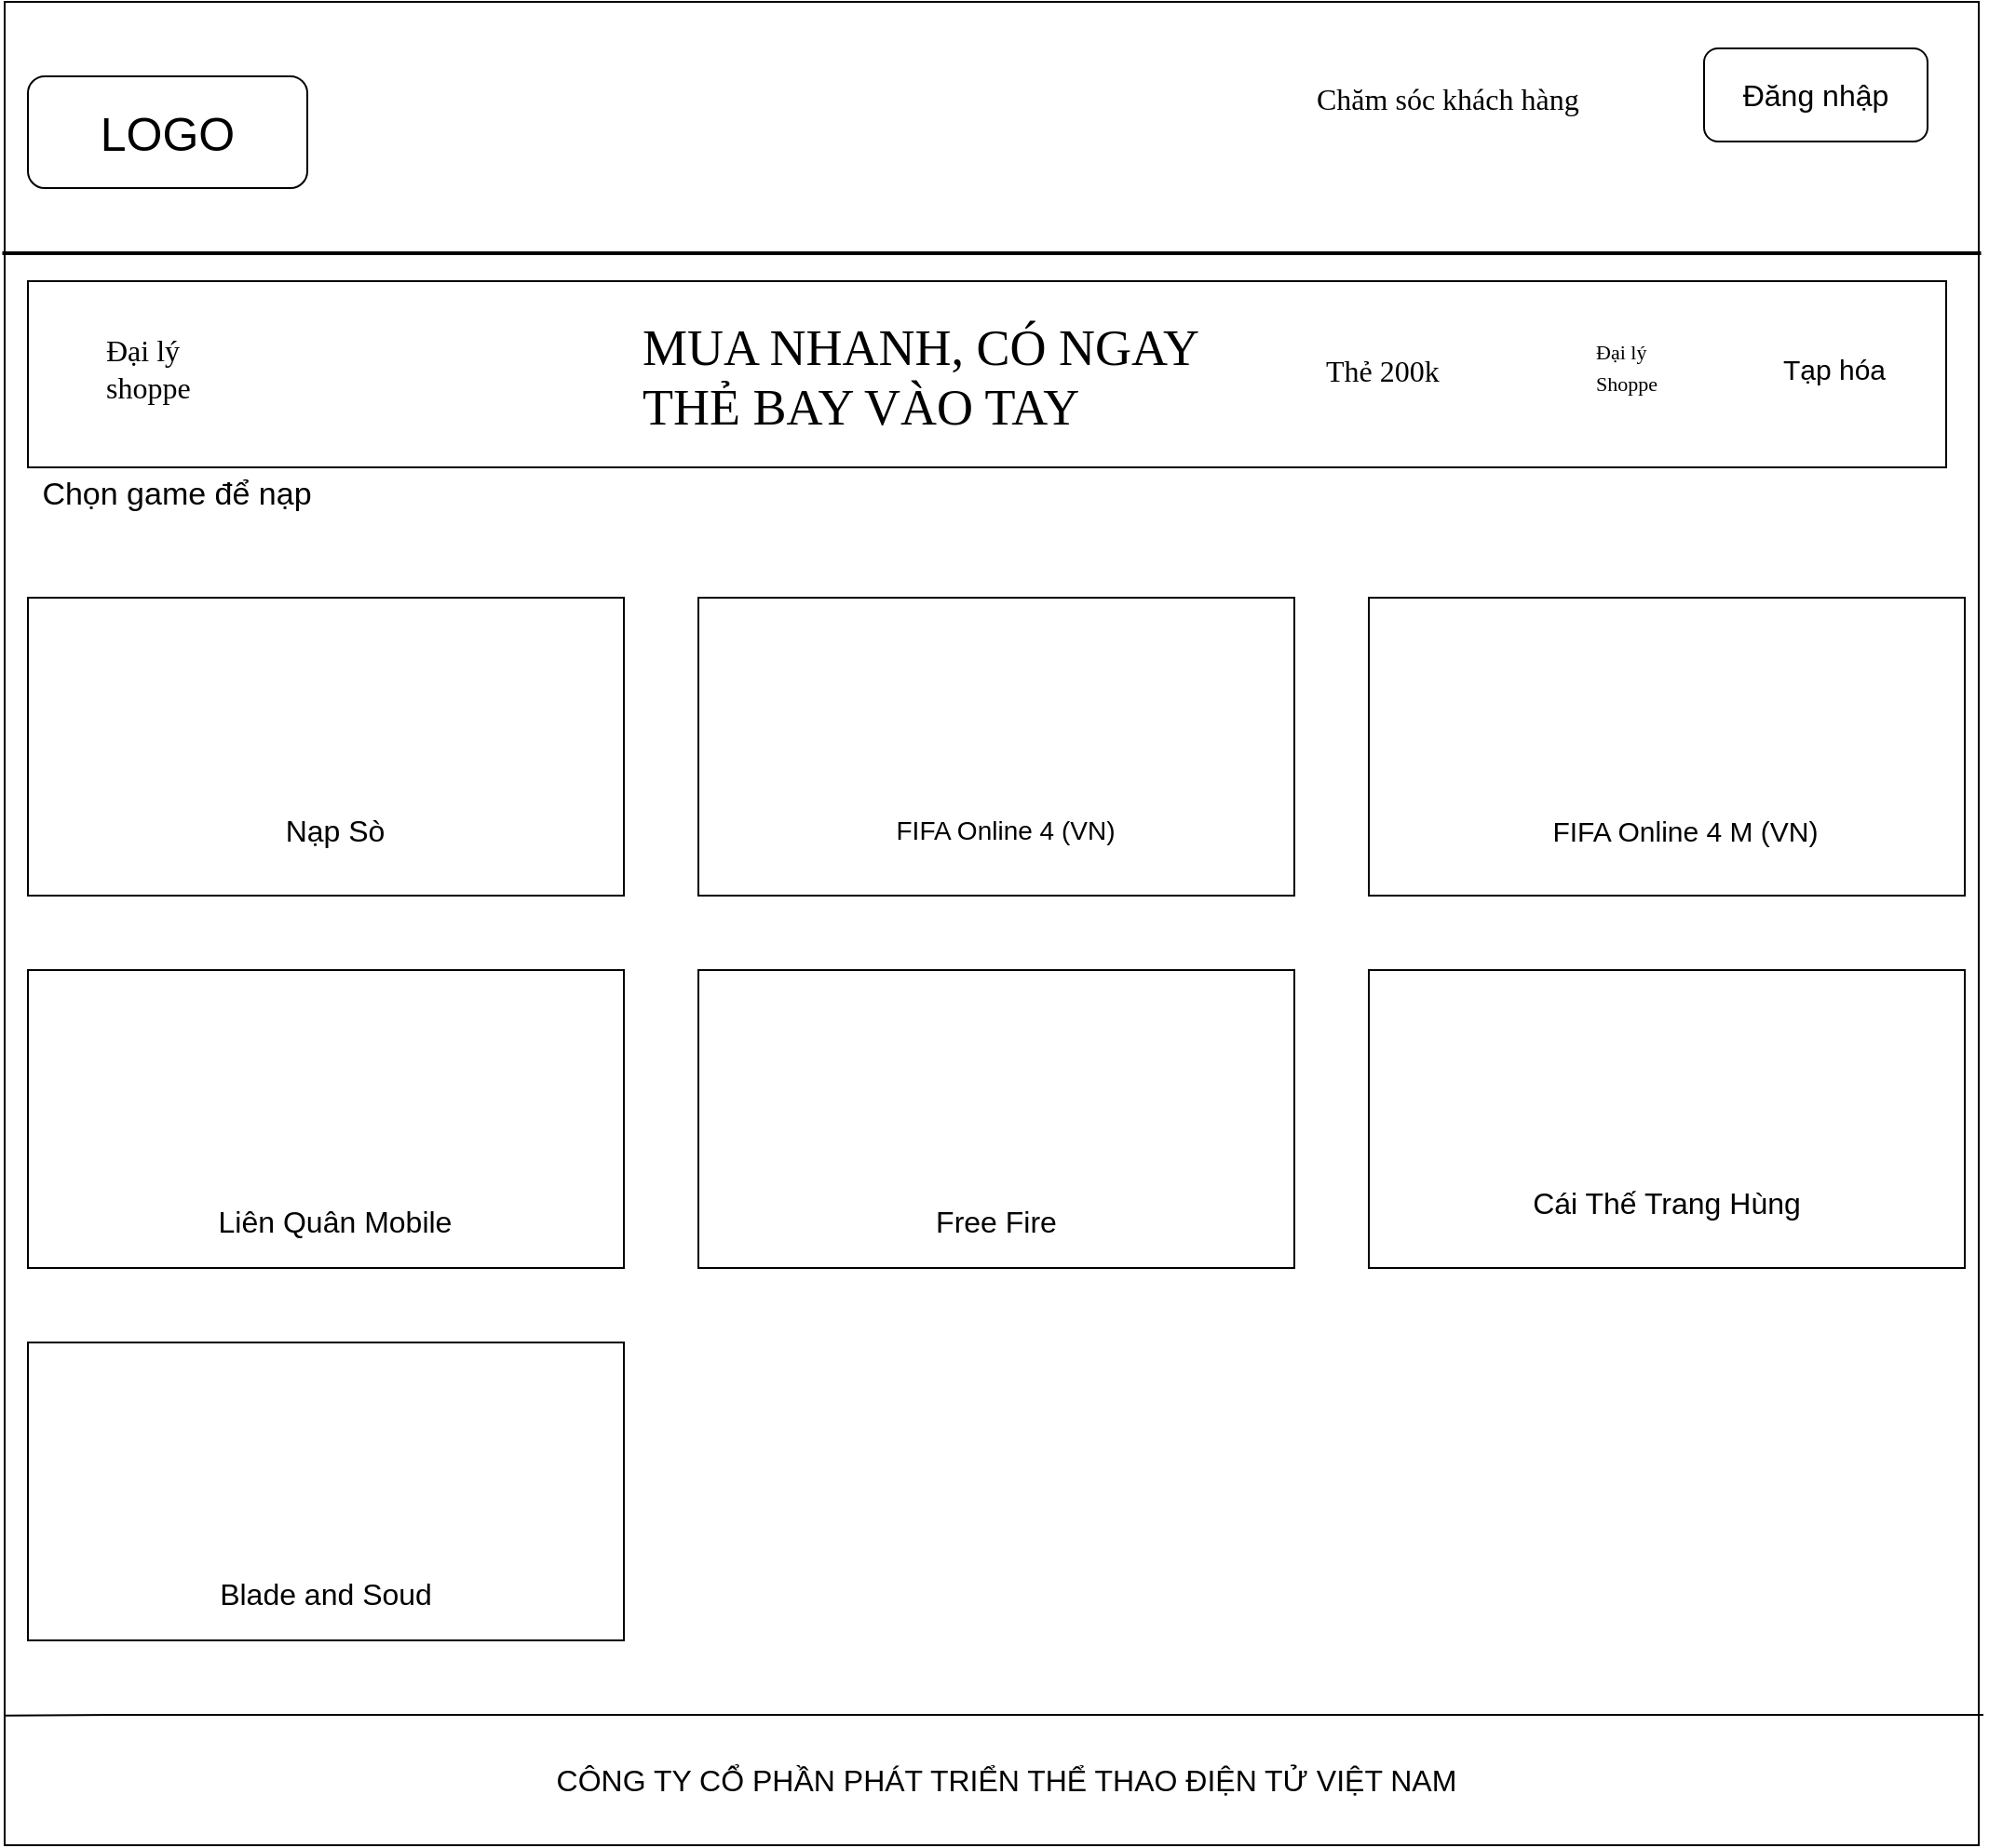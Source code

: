 <mxfile version="21.0.6" type="device"><diagram name="Page-1" id="03018318-947c-dd8e-b7a3-06fadd420f32"><mxGraphModel dx="794" dy="441" grid="1" gridSize="10" guides="1" tooltips="1" connect="1" arrows="1" fold="1" page="1" pageScale="1" pageWidth="1100" pageHeight="850" background="#ffffff" math="0" shadow="0"><root><mxCell id="0"/><mxCell id="1" parent="0"/><mxCell id="7_z0jnDlSbsmqW4laCq1-8" value="" style="rounded=0;whiteSpace=wrap;html=1;" parent="1" vertex="1"><mxGeometry x="520" y="235" width="120" height="60" as="geometry"/></mxCell><mxCell id="7_z0jnDlSbsmqW4laCq1-7" value="" style="rounded=0;whiteSpace=wrap;html=1;" parent="1" vertex="1"><mxGeometry x="250" y="230" width="200" height="60" as="geometry"/></mxCell><mxCell id="7_z0jnDlSbsmqW4laCq1-6" value="" style="rounded=0;whiteSpace=wrap;html=1;" parent="1" vertex="1"><mxGeometry x="260" y="180" width="100" height="78" as="geometry"/></mxCell><mxCell id="7_z0jnDlSbsmqW4laCq1-5" value="" style="rounded=0;whiteSpace=wrap;html=1;" parent="1" vertex="1"><mxGeometry x="470" y="230" width="120" height="60" as="geometry"/></mxCell><mxCell id="7_z0jnDlSbsmqW4laCq1-4" value="" style="rounded=0;whiteSpace=wrap;html=1;" parent="1" vertex="1"><mxGeometry x="27.5" width="1060" height="990" as="geometry"/></mxCell><mxCell id="677b7b8949515195-4" value="&lt;font style=&quot;font-size: 16px;&quot;&gt;Chăm sóc khách hàng&lt;/font&gt;" style="text;html=1;points=[];align=left;verticalAlign=top;spacingTop=-4;fontSize=14;fontFamily=Verdana" parent="1" vertex="1"><mxGeometry x="730" y="40" width="190" height="40" as="geometry"/></mxCell><mxCell id="677b7b8949515195-5" value="&lt;font style=&quot;font-size: 16px;&quot;&gt;Đăng nhập&lt;/font&gt;" style="text;html=1;points=[];align=left;verticalAlign=top;spacingTop=-4;fontSize=14;fontFamily=Verdana" parent="1" vertex="1"><mxGeometry x="950" y="40" width="100" height="20" as="geometry"/></mxCell><mxCell id="fryOH_70StkKlUrVEN_K-2" value="&lt;font style=&quot;font-size: 16px;&quot;&gt;Đăng nhập&lt;/font&gt;" style="rounded=1;whiteSpace=wrap;html=1;" parent="1" vertex="1"><mxGeometry x="940" y="25" width="120" height="50" as="geometry"/></mxCell><mxCell id="fryOH_70StkKlUrVEN_K-5" value="&lt;font style=&quot;font-size: 17px;&quot;&gt;Chọn game để nạp&lt;/font&gt;" style="text;strokeColor=none;align=center;fillColor=none;html=1;verticalAlign=middle;whiteSpace=wrap;rounded=0;" parent="1" vertex="1"><mxGeometry x="30" y="250" width="180" height="30" as="geometry"/></mxCell><mxCell id="fryOH_70StkKlUrVEN_K-6" value="&lt;table&gt;&lt;tbody&gt;&lt;tr&gt;&lt;td&gt;&lt;br&gt;&lt;/td&gt;&lt;td&gt;&lt;br&gt;&lt;/td&gt;&lt;td&gt;&lt;br&gt;&lt;/td&gt;&lt;/tr&gt;&lt;tr&gt;&lt;td&gt;&lt;br&gt;&lt;/td&gt;&lt;td&gt;&lt;br&gt;&lt;/td&gt;&lt;td&gt;&lt;br&gt;&lt;/td&gt;&lt;/tr&gt;&lt;tr&gt;&lt;td&gt;&lt;br&gt;&lt;/td&gt;&lt;td&gt;&lt;br&gt;&lt;/td&gt;&lt;td&gt;&lt;br&gt;&lt;/td&gt;&lt;/tr&gt;&lt;/tbody&gt;&lt;/table&gt;" style="text;strokeColor=none;align=center;fillColor=none;html=1;verticalAlign=middle;whiteSpace=wrap;rounded=0;" parent="1" vertex="1"><mxGeometry x="420" y="310" width="60" height="30" as="geometry"/></mxCell><mxCell id="fryOH_70StkKlUrVEN_K-7" value="" style="rounded=0;whiteSpace=wrap;html=1;" parent="1" vertex="1"><mxGeometry x="40" y="320" width="320" height="160" as="geometry"/></mxCell><mxCell id="fryOH_70StkKlUrVEN_K-8" value="" style="rounded=0;whiteSpace=wrap;html=1;" parent="1" vertex="1"><mxGeometry x="400" y="320" width="320" height="160" as="geometry"/></mxCell><mxCell id="fryOH_70StkKlUrVEN_K-9" value="" style="rounded=0;whiteSpace=wrap;html=1;" parent="1" vertex="1"><mxGeometry x="760" y="320" width="320" height="160" as="geometry"/></mxCell><mxCell id="fryOH_70StkKlUrVEN_K-10" value="" style="rounded=0;whiteSpace=wrap;html=1;" parent="1" vertex="1"><mxGeometry x="40" y="520" width="320" height="160" as="geometry"/></mxCell><mxCell id="fryOH_70StkKlUrVEN_K-11" value="" style="rounded=0;whiteSpace=wrap;html=1;" parent="1" vertex="1"><mxGeometry x="400" y="520" width="320" height="160" as="geometry"/></mxCell><mxCell id="fryOH_70StkKlUrVEN_K-12" value="" style="rounded=0;whiteSpace=wrap;html=1;" parent="1" vertex="1"><mxGeometry x="760" y="520" width="320" height="160" as="geometry"/></mxCell><mxCell id="fryOH_70StkKlUrVEN_K-13" value="" style="rounded=0;whiteSpace=wrap;html=1;" parent="1" vertex="1"><mxGeometry x="40" y="720" width="320" height="160" as="geometry"/></mxCell><mxCell id="fryOH_70StkKlUrVEN_K-14" value="&lt;font style=&quot;font-size: 16px;&quot;&gt;Nạp Sò&lt;/font&gt;" style="text;strokeColor=none;align=center;fillColor=none;html=1;verticalAlign=middle;whiteSpace=wrap;rounded=0;" parent="1" vertex="1"><mxGeometry x="170" y="430" width="70" height="30" as="geometry"/></mxCell><mxCell id="fryOH_70StkKlUrVEN_K-15" value="&lt;font style=&quot;font-size: 14px;&quot;&gt;FIFA Online 4 (VN)&lt;/font&gt;" style="text;strokeColor=none;align=center;fillColor=none;html=1;verticalAlign=middle;whiteSpace=wrap;rounded=0;" parent="1" vertex="1"><mxGeometry x="500" y="430" width="130" height="30" as="geometry"/></mxCell><mxCell id="fryOH_70StkKlUrVEN_K-16" value="&lt;font style=&quot;font-size: 15px;&quot;&gt;FIFA Online 4 M (VN)&lt;/font&gt;" style="text;strokeColor=none;align=center;fillColor=none;html=1;verticalAlign=middle;whiteSpace=wrap;rounded=0;" parent="1" vertex="1"><mxGeometry x="850" y="430" width="160" height="30" as="geometry"/></mxCell><mxCell id="fryOH_70StkKlUrVEN_K-17" value="&lt;font style=&quot;font-size: 16px;&quot;&gt;Liên Quân Mobile&lt;/font&gt;" style="text;strokeColor=none;align=center;fillColor=none;html=1;verticalAlign=middle;whiteSpace=wrap;rounded=0;" parent="1" vertex="1"><mxGeometry x="130" y="640" width="150" height="30" as="geometry"/></mxCell><mxCell id="fryOH_70StkKlUrVEN_K-18" value="&lt;font style=&quot;font-size: 16px;&quot;&gt;Free Fire&lt;/font&gt;" style="text;strokeColor=none;align=center;fillColor=none;html=1;verticalAlign=middle;whiteSpace=wrap;rounded=0;" parent="1" vertex="1"><mxGeometry x="495" y="640" width="130" height="30" as="geometry"/></mxCell><mxCell id="fryOH_70StkKlUrVEN_K-19" value="&lt;font style=&quot;font-size: 16px;&quot;&gt;Cái Thế Trang Hùng&lt;/font&gt;" style="text;strokeColor=none;align=center;fillColor=none;html=1;verticalAlign=middle;whiteSpace=wrap;rounded=0;" parent="1" vertex="1"><mxGeometry x="835" y="630" width="170" height="30" as="geometry"/></mxCell><mxCell id="fryOH_70StkKlUrVEN_K-20" value="&lt;font style=&quot;font-size: 16px;&quot;&gt;Blade and Soud&lt;/font&gt;" style="text;strokeColor=none;align=center;fillColor=none;html=1;verticalAlign=middle;whiteSpace=wrap;rounded=0;" parent="1" vertex="1"><mxGeometry x="125" y="840" width="150" height="30" as="geometry"/></mxCell><mxCell id="fryOH_70StkKlUrVEN_K-21" value="&lt;font style=&quot;font-size: 16px;&quot;&gt;CÔNG TY CỔ PHẦN PHÁT TRIỂN THỂ THAO ĐIỆN TỬ VIỆT NAM&lt;/font&gt;" style="text;strokeColor=none;align=center;fillColor=none;html=1;verticalAlign=middle;whiteSpace=wrap;rounded=0;" parent="1" vertex="1"><mxGeometry x="318.75" y="930" width="492.5" height="50" as="geometry"/></mxCell><mxCell id="7_z0jnDlSbsmqW4laCq1-3" value="" style="endArrow=none;html=1;rounded=0;exitX=0.002;exitY=0.929;exitDx=0;exitDy=0;exitPerimeter=0;" parent="1" edge="1"><mxGeometry width="50" height="50" relative="1" as="geometry"><mxPoint x="28.0" y="920.42" as="sourcePoint"/><mxPoint x="1090" y="920" as="targetPoint"/><Array as="points"><mxPoint x="85.88" y="920"/><mxPoint x="135.88" y="920"/><mxPoint x="185.88" y="920"/><mxPoint x="325.88" y="920"/><mxPoint x="515.88" y="920"/><mxPoint x="715.88" y="920"/><mxPoint x="805.88" y="920"/><mxPoint x="895.88" y="920"/><mxPoint x="985.88" y="920"/><mxPoint x="1045.88" y="920"/></Array></mxGeometry></mxCell><mxCell id="7_z0jnDlSbsmqW4laCq1-9" value="" style="rounded=0;whiteSpace=wrap;html=1;" parent="1" vertex="1"><mxGeometry x="40" y="150" width="1030" height="100" as="geometry"/></mxCell><mxCell id="677b7b8949515195-11" value="&lt;font style=&quot;font-size: 16px;&quot;&gt;Đại lý&amp;nbsp;&lt;br&gt;shoppe&lt;/font&gt;" style="text;html=1;points=[];align=left;verticalAlign=top;spacingTop=-4;fontSize=14;fontFamily=Verdana" parent="1" vertex="1"><mxGeometry x="80" y="175" width="80" height="52.5" as="geometry"/></mxCell><mxCell id="677b7b8949515195-12" value="&lt;font style=&quot;font-size: 27px;&quot;&gt;MUA NHANH, CÓ NGAY&amp;nbsp;&lt;br&gt;THẺ BAY VÀO TAY&lt;/font&gt;" style="text;html=1;points=[];align=left;verticalAlign=top;spacingTop=-4;fontSize=14;fontFamily=Verdana" parent="1" vertex="1"><mxGeometry x="367.5" y="166.88" width="325" height="60" as="geometry"/></mxCell><mxCell id="677b7b8949515195-13" value="&lt;font style=&quot;font-size: 16px;&quot;&gt;Thẻ 200k&lt;/font&gt;" style="text;html=1;points=[];align=left;verticalAlign=top;spacingTop=-4;fontSize=14;fontFamily=Verdana" parent="1" vertex="1"><mxGeometry x="735" y="185.63" width="100" height="22.5" as="geometry"/></mxCell><mxCell id="677b7b8949515195-14" value="&lt;font style=&quot;font-size: 11px;&quot;&gt;Đại lý&amp;nbsp;&lt;br&gt;Shoppe&lt;/font&gt;" style="text;html=1;points=[];align=left;verticalAlign=top;spacingTop=-4;fontSize=14;fontFamily=Verdana" parent="1" vertex="1"><mxGeometry x="880" y="176.88" width="60" height="40" as="geometry"/></mxCell><mxCell id="fryOH_70StkKlUrVEN_K-4" value="&lt;font style=&quot;font-size: 15px;&quot;&gt;Tạp hóa&lt;/font&gt;" style="text;strokeColor=none;align=center;fillColor=none;html=1;verticalAlign=middle;whiteSpace=wrap;rounded=0;" parent="1" vertex="1"><mxGeometry x="970" y="181.88" width="80" height="30" as="geometry"/></mxCell><mxCell id="7_z0jnDlSbsmqW4laCq1-13" value="" style="line;strokeWidth=2;html=1;" parent="1" vertex="1"><mxGeometry x="26.25" y="130" width="1062.5" height="10" as="geometry"/></mxCell><mxCell id="7_z0jnDlSbsmqW4laCq1-14" value="&lt;font style=&quot;font-size: 25px;&quot;&gt;LOGO&lt;/font&gt;" style="rounded=1;whiteSpace=wrap;html=1;" parent="1" vertex="1"><mxGeometry x="40" y="40" width="150" height="60" as="geometry"/></mxCell></root></mxGraphModel></diagram></mxfile>